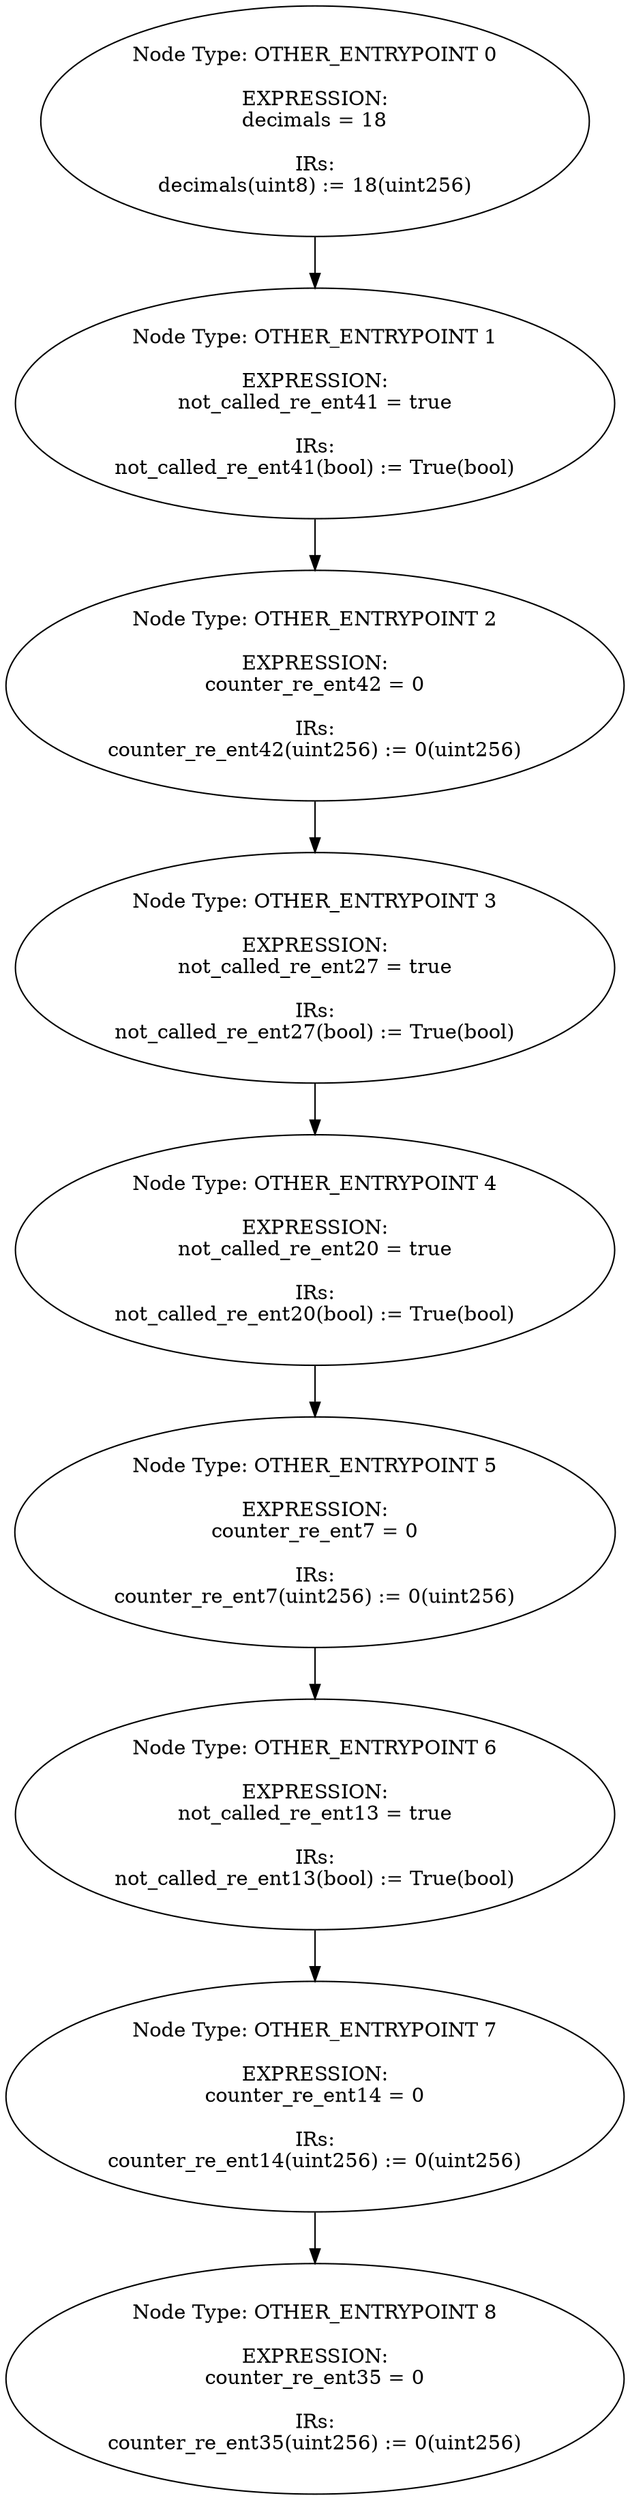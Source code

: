 digraph{
0[label="Node Type: OTHER_ENTRYPOINT 0

EXPRESSION:
decimals = 18

IRs:
decimals(uint8) := 18(uint256)"];
0->1;
1[label="Node Type: OTHER_ENTRYPOINT 1

EXPRESSION:
not_called_re_ent41 = true

IRs:
not_called_re_ent41(bool) := True(bool)"];
1->2;
2[label="Node Type: OTHER_ENTRYPOINT 2

EXPRESSION:
counter_re_ent42 = 0

IRs:
counter_re_ent42(uint256) := 0(uint256)"];
2->3;
3[label="Node Type: OTHER_ENTRYPOINT 3

EXPRESSION:
not_called_re_ent27 = true

IRs:
not_called_re_ent27(bool) := True(bool)"];
3->4;
4[label="Node Type: OTHER_ENTRYPOINT 4

EXPRESSION:
not_called_re_ent20 = true

IRs:
not_called_re_ent20(bool) := True(bool)"];
4->5;
5[label="Node Type: OTHER_ENTRYPOINT 5

EXPRESSION:
counter_re_ent7 = 0

IRs:
counter_re_ent7(uint256) := 0(uint256)"];
5->6;
6[label="Node Type: OTHER_ENTRYPOINT 6

EXPRESSION:
not_called_re_ent13 = true

IRs:
not_called_re_ent13(bool) := True(bool)"];
6->7;
7[label="Node Type: OTHER_ENTRYPOINT 7

EXPRESSION:
counter_re_ent14 = 0

IRs:
counter_re_ent14(uint256) := 0(uint256)"];
7->8;
8[label="Node Type: OTHER_ENTRYPOINT 8

EXPRESSION:
counter_re_ent35 = 0

IRs:
counter_re_ent35(uint256) := 0(uint256)"];
}
